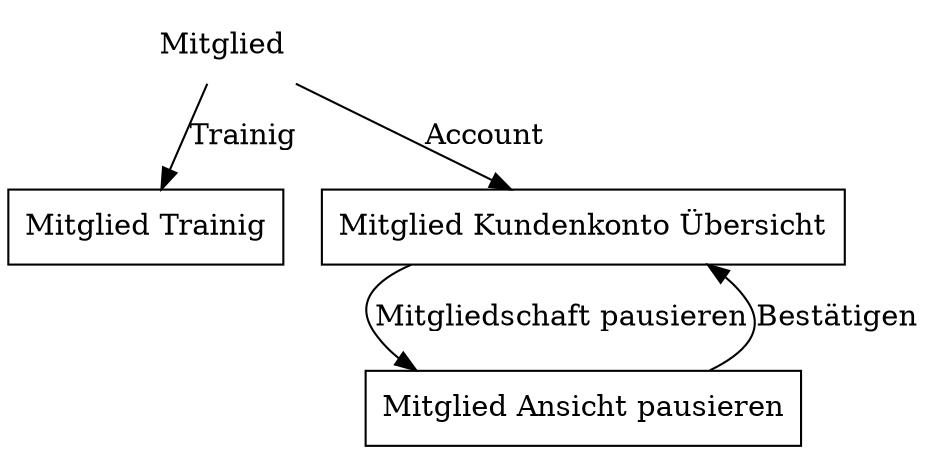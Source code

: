 digraph Mitarbeiter{
node [shape=box];

    Mitglied[shape=plaintext];
    mitglied_training[label="Mitglied Trainig"];
    Mitglied -> mitglied_training[label="Trainig"];
    mitglied_kundenkonto[label="Mitglied Kundenkonto Übersicht"];
    Mitglied -> mitglied_kundenkonto [label="Account"];
    mitglied_pausieren[label="Mitglied Ansicht pausieren"];
    mitglied_kundenkonto -> mitglied_pausieren [label="Mitgliedschaft pausieren"];
    mitglied_pausieren -> mitglied_kundenkonto [label="Bestätigen"];
}